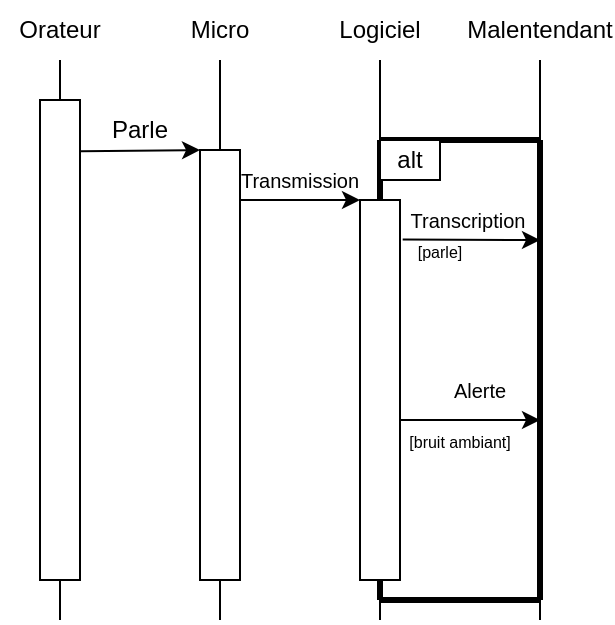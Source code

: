 <mxfile version="25.0.3">
  <diagram name="Page-1" id="Xdq5m-Nj_f4UZQ3ANw7I">
    <mxGraphModel dx="869" dy="476" grid="1" gridSize="10" guides="1" tooltips="1" connect="1" arrows="1" fold="1" page="1" pageScale="1" pageWidth="827" pageHeight="1169" math="0" shadow="0">
      <root>
        <mxCell id="0" />
        <mxCell id="1" parent="0" />
        <mxCell id="T1sAvMZrdMLzoebURO50-24" value="" style="endArrow=none;html=1;rounded=0;" edge="1" parent="1" source="T1sAvMZrdMLzoebURO50-32">
          <mxGeometry width="50" height="50" relative="1" as="geometry">
            <mxPoint x="240" y="600" as="sourcePoint" />
            <mxPoint x="240" y="320" as="targetPoint" />
          </mxGeometry>
        </mxCell>
        <mxCell id="T1sAvMZrdMLzoebURO50-25" value="" style="endArrow=none;html=1;rounded=0;" edge="1" parent="1" source="T1sAvMZrdMLzoebURO50-34">
          <mxGeometry width="50" height="50" relative="1" as="geometry">
            <mxPoint x="320" y="600" as="sourcePoint" />
            <mxPoint x="320" y="320" as="targetPoint" />
          </mxGeometry>
        </mxCell>
        <mxCell id="T1sAvMZrdMLzoebURO50-26" value="" style="endArrow=none;html=1;rounded=0;" edge="1" parent="1" source="T1sAvMZrdMLzoebURO50-36">
          <mxGeometry width="50" height="50" relative="1" as="geometry">
            <mxPoint x="400" y="600" as="sourcePoint" />
            <mxPoint x="400" y="320" as="targetPoint" />
          </mxGeometry>
        </mxCell>
        <mxCell id="T1sAvMZrdMLzoebURO50-27" value="" style="endArrow=none;html=1;rounded=0;" edge="1" parent="1">
          <mxGeometry width="50" height="50" relative="1" as="geometry">
            <mxPoint x="480" y="600" as="sourcePoint" />
            <mxPoint x="480" y="320" as="targetPoint" />
          </mxGeometry>
        </mxCell>
        <mxCell id="T1sAvMZrdMLzoebURO50-28" value="Orateur" style="text;html=1;align=center;verticalAlign=middle;whiteSpace=wrap;rounded=0;" vertex="1" parent="1">
          <mxGeometry x="210" y="290" width="60" height="30" as="geometry" />
        </mxCell>
        <mxCell id="T1sAvMZrdMLzoebURO50-29" value="Micro" style="text;html=1;align=center;verticalAlign=middle;whiteSpace=wrap;rounded=0;" vertex="1" parent="1">
          <mxGeometry x="290" y="290" width="60" height="30" as="geometry" />
        </mxCell>
        <mxCell id="T1sAvMZrdMLzoebURO50-30" value="Logiciel" style="text;html=1;align=center;verticalAlign=middle;whiteSpace=wrap;rounded=0;" vertex="1" parent="1">
          <mxGeometry x="370" y="290" width="60" height="30" as="geometry" />
        </mxCell>
        <mxCell id="T1sAvMZrdMLzoebURO50-31" value="Malentendant" style="text;html=1;align=center;verticalAlign=middle;whiteSpace=wrap;rounded=0;" vertex="1" parent="1">
          <mxGeometry x="450" y="290" width="60" height="30" as="geometry" />
        </mxCell>
        <mxCell id="T1sAvMZrdMLzoebURO50-33" value="" style="endArrow=none;html=1;rounded=0;" edge="1" parent="1" target="T1sAvMZrdMLzoebURO50-32">
          <mxGeometry width="50" height="50" relative="1" as="geometry">
            <mxPoint x="240" y="600" as="sourcePoint" />
            <mxPoint x="240" y="320" as="targetPoint" />
          </mxGeometry>
        </mxCell>
        <mxCell id="T1sAvMZrdMLzoebURO50-32" value="" style="rounded=0;whiteSpace=wrap;html=1;" vertex="1" parent="1">
          <mxGeometry x="230" y="340" width="20" height="240" as="geometry" />
        </mxCell>
        <mxCell id="T1sAvMZrdMLzoebURO50-35" value="" style="endArrow=none;html=1;rounded=0;" edge="1" parent="1" target="T1sAvMZrdMLzoebURO50-34">
          <mxGeometry width="50" height="50" relative="1" as="geometry">
            <mxPoint x="320" y="600" as="sourcePoint" />
            <mxPoint x="320" y="320" as="targetPoint" />
          </mxGeometry>
        </mxCell>
        <mxCell id="T1sAvMZrdMLzoebURO50-34" value="&lt;span style=&quot;color: rgba(0, 0, 0, 0); font-family: monospace; font-size: 0px; text-align: start; text-wrap-mode: nowrap;&quot;&gt;%3CmxGraphModel%3E%3Croot%3E%3CmxCell%20id%3D%220%22%2F%3E%3CmxCell%20id%3D%221%22%20parent%3D%220%22%2F%3E%3CmxCell%20id%3D%222%22%20value%3D%22%22%20style%3D%22rounded%3D0%3BwhiteSpace%3Dwrap%3Bhtml%3D1%3B%22%20vertex%3D%221%22%20parent%3D%221%22%3E%3CmxGeometry%20x%3D%22310%22%20y%3D%22365%22%20width%3D%2220%22%20height%3D%22215%22%20as%3D%22geometry%22%2F%3E%3C%2FmxCell%3E%3C%2Froot%3E%3C%2FmxGraphModel%3E&lt;/span&gt;" style="rounded=0;whiteSpace=wrap;html=1;" vertex="1" parent="1">
          <mxGeometry x="310" y="365" width="20" height="215" as="geometry" />
        </mxCell>
        <mxCell id="T1sAvMZrdMLzoebURO50-37" value="" style="endArrow=none;html=1;rounded=0;" edge="1" parent="1" target="T1sAvMZrdMLzoebURO50-36">
          <mxGeometry width="50" height="50" relative="1" as="geometry">
            <mxPoint x="400" y="600" as="sourcePoint" />
            <mxPoint x="400" y="320" as="targetPoint" />
          </mxGeometry>
        </mxCell>
        <mxCell id="T1sAvMZrdMLzoebURO50-36" value="" style="rounded=0;whiteSpace=wrap;html=1;" vertex="1" parent="1">
          <mxGeometry x="390" y="390" width="20" height="190" as="geometry" />
        </mxCell>
        <mxCell id="T1sAvMZrdMLzoebURO50-38" value="" style="endArrow=classic;html=1;rounded=0;entryX=0;entryY=0;entryDx=0;entryDy=0;exitX=1.007;exitY=0.107;exitDx=0;exitDy=0;exitPerimeter=0;" edge="1" parent="1" source="T1sAvMZrdMLzoebURO50-32" target="T1sAvMZrdMLzoebURO50-34">
          <mxGeometry width="50" height="50" relative="1" as="geometry">
            <mxPoint x="340" y="480" as="sourcePoint" />
            <mxPoint x="390" y="430" as="targetPoint" />
          </mxGeometry>
        </mxCell>
        <mxCell id="T1sAvMZrdMLzoebURO50-40" value="" style="endArrow=classic;html=1;rounded=0;entryX=0;entryY=0;entryDx=0;entryDy=0;" edge="1" parent="1" target="T1sAvMZrdMLzoebURO50-36">
          <mxGeometry width="50" height="50" relative="1" as="geometry">
            <mxPoint x="330" y="390" as="sourcePoint" />
            <mxPoint x="400" y="440" as="targetPoint" />
          </mxGeometry>
        </mxCell>
        <mxCell id="T1sAvMZrdMLzoebURO50-41" value="" style="endArrow=classic;html=1;rounded=0;exitX=1.067;exitY=0.104;exitDx=0;exitDy=0;exitPerimeter=0;" edge="1" parent="1" source="T1sAvMZrdMLzoebURO50-36">
          <mxGeometry width="50" height="50" relative="1" as="geometry">
            <mxPoint x="330" y="500" as="sourcePoint" />
            <mxPoint x="480" y="410" as="targetPoint" />
          </mxGeometry>
        </mxCell>
        <mxCell id="T1sAvMZrdMLzoebURO50-42" value="" style="endArrow=classic;html=1;rounded=0;" edge="1" parent="1">
          <mxGeometry width="50" height="50" relative="1" as="geometry">
            <mxPoint x="410" y="500" as="sourcePoint" />
            <mxPoint x="480" y="500" as="targetPoint" />
          </mxGeometry>
        </mxCell>
        <mxCell id="T1sAvMZrdMLzoebURO50-43" value="" style="endArrow=none;html=1;rounded=0;strokeWidth=3;" edge="1" parent="1">
          <mxGeometry width="50" height="50" relative="1" as="geometry">
            <mxPoint x="480" y="360" as="sourcePoint" />
            <mxPoint x="400" y="360" as="targetPoint" />
          </mxGeometry>
        </mxCell>
        <mxCell id="T1sAvMZrdMLzoebURO50-44" value="" style="endArrow=none;html=1;rounded=0;strokeWidth=3;" edge="1" parent="1">
          <mxGeometry width="50" height="50" relative="1" as="geometry">
            <mxPoint x="400" y="590" as="sourcePoint" />
            <mxPoint x="480" y="590" as="targetPoint" />
          </mxGeometry>
        </mxCell>
        <mxCell id="T1sAvMZrdMLzoebURO50-45" value="" style="endArrow=none;html=1;rounded=0;strokeWidth=3;" edge="1" parent="1">
          <mxGeometry width="50" height="50" relative="1" as="geometry">
            <mxPoint x="480" y="590" as="sourcePoint" />
            <mxPoint x="480" y="360" as="targetPoint" />
          </mxGeometry>
        </mxCell>
        <mxCell id="T1sAvMZrdMLzoebURO50-46" value="" style="endArrow=none;html=1;rounded=0;exitX=0.5;exitY=0;exitDx=0;exitDy=0;strokeWidth=3;" edge="1" parent="1" source="T1sAvMZrdMLzoebURO50-36">
          <mxGeometry width="50" height="50" relative="1" as="geometry">
            <mxPoint x="330" y="500" as="sourcePoint" />
            <mxPoint x="400" y="360" as="targetPoint" />
          </mxGeometry>
        </mxCell>
        <mxCell id="T1sAvMZrdMLzoebURO50-47" value="" style="endArrow=none;html=1;rounded=0;strokeWidth=3;" edge="1" parent="1">
          <mxGeometry width="50" height="50" relative="1" as="geometry">
            <mxPoint x="400" y="590" as="sourcePoint" />
            <mxPoint x="400" y="580" as="targetPoint" />
          </mxGeometry>
        </mxCell>
        <mxCell id="T1sAvMZrdMLzoebURO50-48" value="alt" style="rounded=0;whiteSpace=wrap;html=1;" vertex="1" parent="1">
          <mxGeometry x="400" y="360" width="30" height="20" as="geometry" />
        </mxCell>
        <mxCell id="T1sAvMZrdMLzoebURO50-49" value="Parle" style="text;html=1;align=center;verticalAlign=middle;whiteSpace=wrap;rounded=0;" vertex="1" parent="1">
          <mxGeometry x="250" y="340" width="60" height="30" as="geometry" />
        </mxCell>
        <mxCell id="T1sAvMZrdMLzoebURO50-50" value="&lt;font style=&quot;font-size: 10px;&quot;&gt;Transmission&lt;/font&gt;" style="text;html=1;align=center;verticalAlign=middle;whiteSpace=wrap;rounded=0;strokeWidth=1;" vertex="1" parent="1">
          <mxGeometry x="330" y="370" width="60" height="20" as="geometry" />
        </mxCell>
        <mxCell id="T1sAvMZrdMLzoebURO50-51" value="&lt;font style=&quot;font-size: 10px;&quot;&gt;Transcription&lt;/font&gt;" style="text;html=1;align=center;verticalAlign=middle;whiteSpace=wrap;rounded=0;strokeWidth=1;" vertex="1" parent="1">
          <mxGeometry x="414" y="390" width="60" height="20" as="geometry" />
        </mxCell>
        <mxCell id="T1sAvMZrdMLzoebURO50-52" value="&lt;font style=&quot;font-size: 10px;&quot;&gt;Alerte&lt;/font&gt;" style="text;html=1;align=center;verticalAlign=middle;whiteSpace=wrap;rounded=0;strokeWidth=1;" vertex="1" parent="1">
          <mxGeometry x="420" y="475" width="60" height="20" as="geometry" />
        </mxCell>
        <mxCell id="T1sAvMZrdMLzoebURO50-53" value="&lt;font style=&quot;font-size: 8px;&quot;&gt;[parle]&lt;/font&gt;" style="text;html=1;align=center;verticalAlign=middle;whiteSpace=wrap;rounded=0;" vertex="1" parent="1">
          <mxGeometry x="400" y="400" width="60" height="30" as="geometry" />
        </mxCell>
        <mxCell id="T1sAvMZrdMLzoebURO50-54" value="&lt;font style=&quot;font-size: 8px;&quot;&gt;[bruit ambiant]&lt;/font&gt;" style="text;html=1;align=center;verticalAlign=middle;whiteSpace=wrap;rounded=0;" vertex="1" parent="1">
          <mxGeometry x="410" y="495" width="60" height="30" as="geometry" />
        </mxCell>
      </root>
    </mxGraphModel>
  </diagram>
</mxfile>
